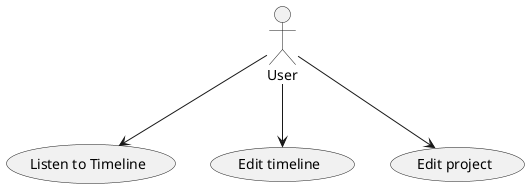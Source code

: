 @startuml
(Listen to Timeline) as (Use)
(Edit timeline) as (Use1)
(Edit project) as (Use2)

User --> (Use)
User --> (Use1)
User --> (Use2)
@enduml